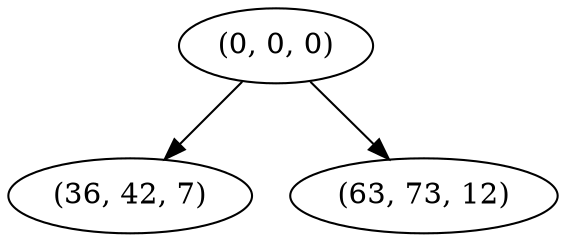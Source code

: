 digraph tree {
    "(0, 0, 0)";
    "(36, 42, 7)";
    "(63, 73, 12)";
    "(0, 0, 0)" -> "(36, 42, 7)";
    "(0, 0, 0)" -> "(63, 73, 12)";
}
